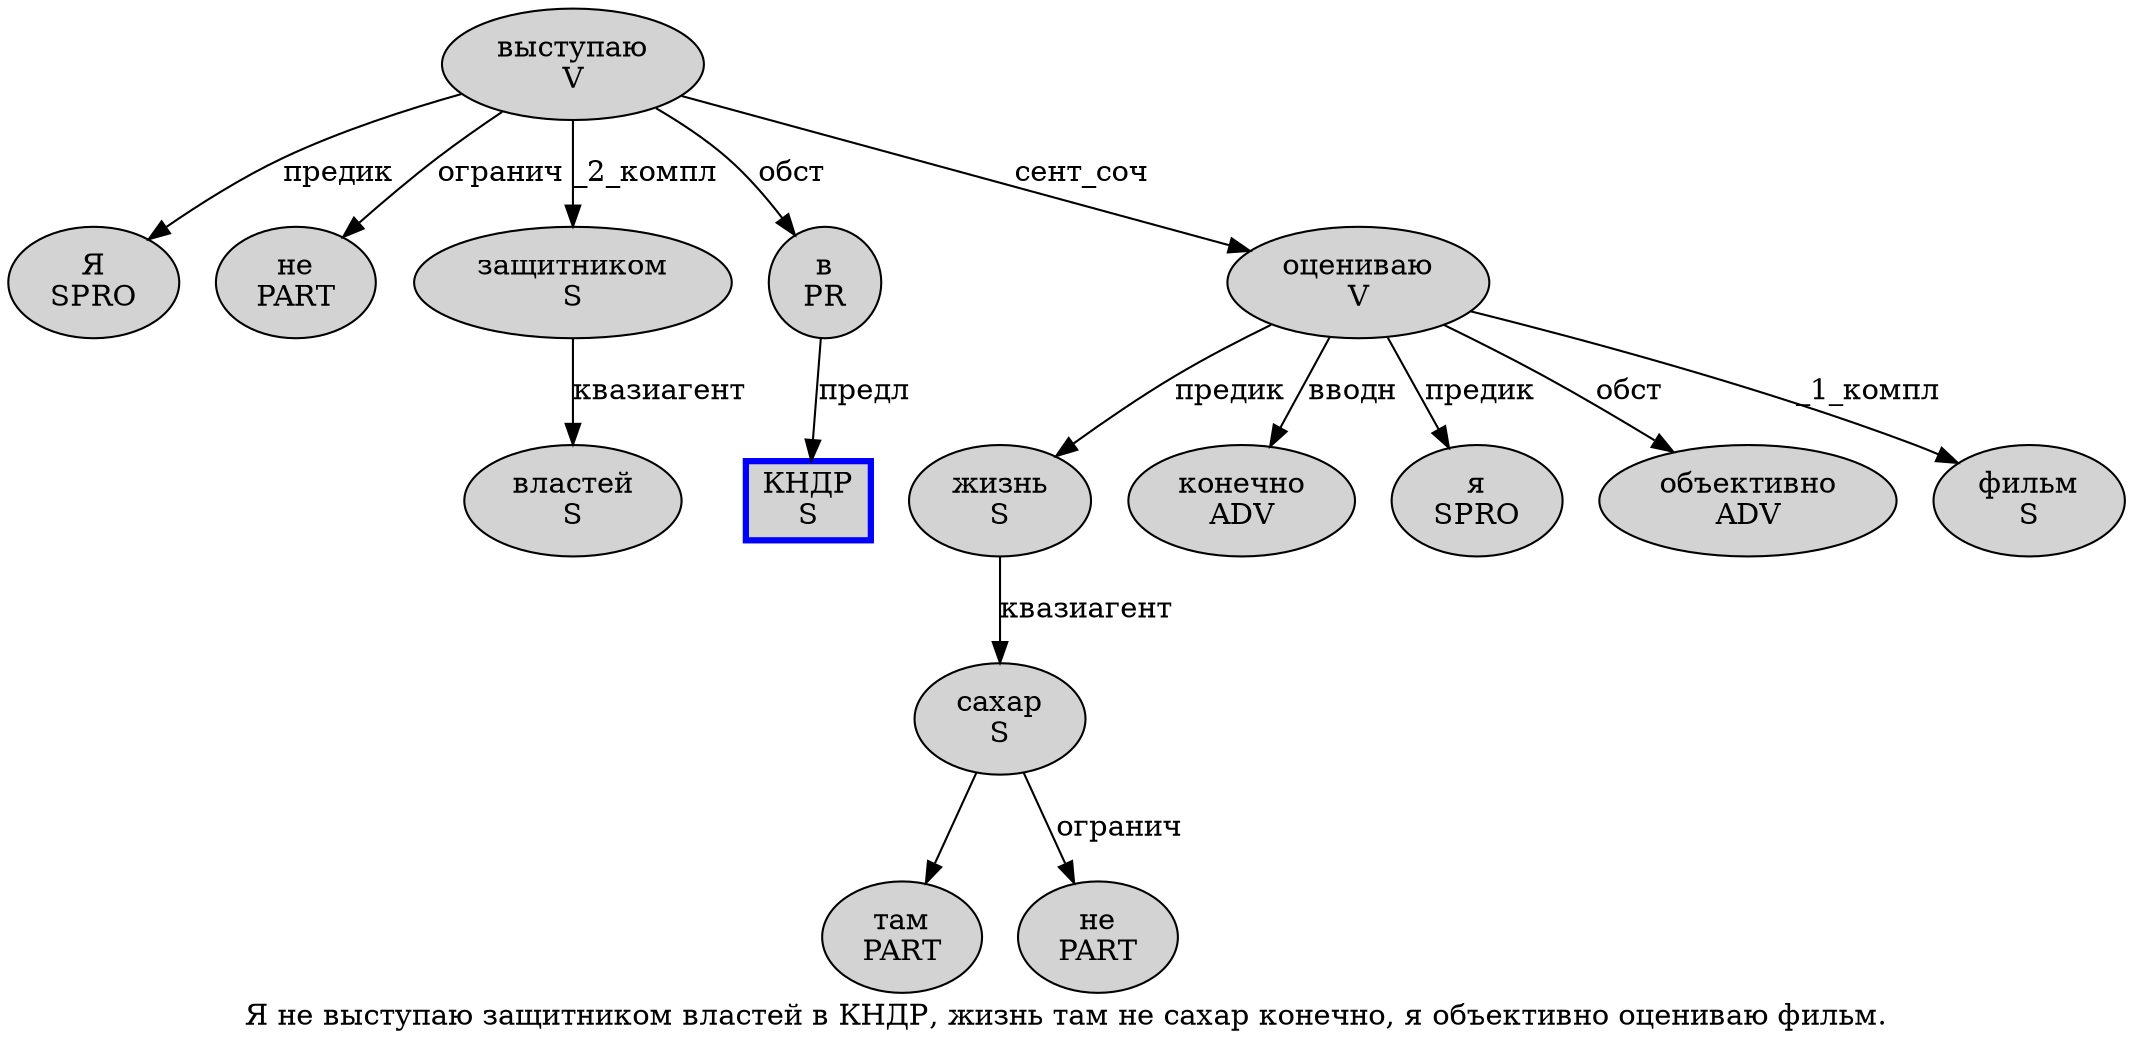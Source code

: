 digraph SENTENCE_2470 {
	graph [label="Я не выступаю защитником властей в КНДР, жизнь там не сахар конечно, я объективно оцениваю фильм."]
	node [style=filled]
		0 [label="Я
SPRO" color="" fillcolor=lightgray penwidth=1 shape=ellipse]
		1 [label="не
PART" color="" fillcolor=lightgray penwidth=1 shape=ellipse]
		2 [label="выступаю
V" color="" fillcolor=lightgray penwidth=1 shape=ellipse]
		3 [label="защитником
S" color="" fillcolor=lightgray penwidth=1 shape=ellipse]
		4 [label="властей
S" color="" fillcolor=lightgray penwidth=1 shape=ellipse]
		5 [label="в
PR" color="" fillcolor=lightgray penwidth=1 shape=ellipse]
		6 [label="КНДР
S" color=blue fillcolor=lightgray penwidth=3 shape=box]
		8 [label="жизнь
S" color="" fillcolor=lightgray penwidth=1 shape=ellipse]
		9 [label="там
PART" color="" fillcolor=lightgray penwidth=1 shape=ellipse]
		10 [label="не
PART" color="" fillcolor=lightgray penwidth=1 shape=ellipse]
		11 [label="сахар
S" color="" fillcolor=lightgray penwidth=1 shape=ellipse]
		12 [label="конечно
ADV" color="" fillcolor=lightgray penwidth=1 shape=ellipse]
		14 [label="я
SPRO" color="" fillcolor=lightgray penwidth=1 shape=ellipse]
		15 [label="объективно
ADV" color="" fillcolor=lightgray penwidth=1 shape=ellipse]
		16 [label="оцениваю
V" color="" fillcolor=lightgray penwidth=1 shape=ellipse]
		17 [label="фильм
S" color="" fillcolor=lightgray penwidth=1 shape=ellipse]
			16 -> 8 [label="предик"]
			16 -> 12 [label="вводн"]
			16 -> 14 [label="предик"]
			16 -> 15 [label="обст"]
			16 -> 17 [label="_1_компл"]
			11 -> 9
			11 -> 10 [label="огранич"]
			5 -> 6 [label="предл"]
			2 -> 0 [label="предик"]
			2 -> 1 [label="огранич"]
			2 -> 3 [label="_2_компл"]
			2 -> 5 [label="обст"]
			2 -> 16 [label="сент_соч"]
			8 -> 11 [label="квазиагент"]
			3 -> 4 [label="квазиагент"]
}